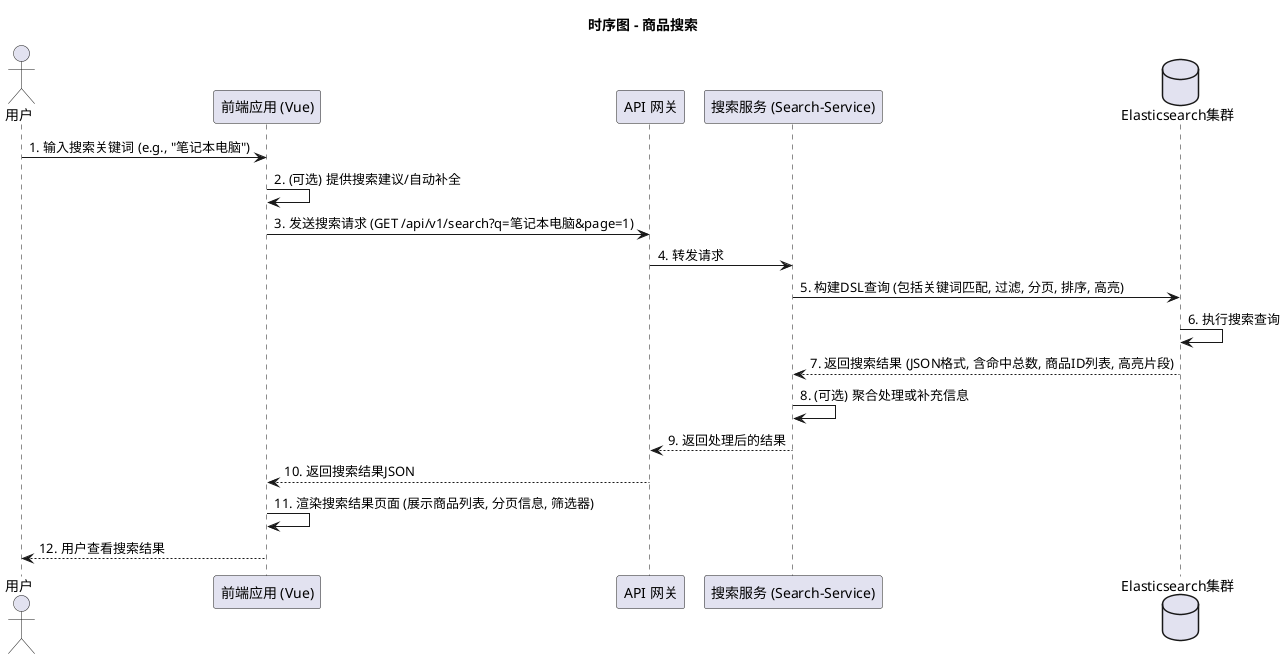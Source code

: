 @startuml
title "时序图 - 商品搜索"

actor "用户" as User
participant "前端应用 (Vue)" as Frontend
participant "API 网关" as Gateway
participant "搜索服务 (Search-Service)" as SearchService
database "Elasticsearch集群" as ES

User -> Frontend: 1. 输入搜索关键词 (e.g., "笔记本电脑")
Frontend -> Frontend: 2. (可选) 提供搜索建议/自动补全

Frontend -> Gateway: 3. 发送搜索请求 (GET /api/v1/search?q=笔记本电脑&page=1)
Gateway -> SearchService: 4. 转发请求

SearchService -> ES: 5. 构建DSL查询 (包括关键词匹配, 过滤, 分页, 排序, 高亮)
ES -> ES: 6. 执行搜索查询
ES --> SearchService: 7. 返回搜索结果 (JSON格式, 含命中总数, 商品ID列表, 高亮片段)

SearchService -> SearchService: 8. (可选) 聚合处理或补充信息
SearchService --> Gateway: 9. 返回处理后的结果
Gateway --> Frontend: 10. 返回搜索结果JSON

Frontend -> Frontend: 11. 渲染搜索结果页面 (展示商品列表, 分页信息, 筛选器)
Frontend --> User: 12. 用户查看搜索结果

@enduml 